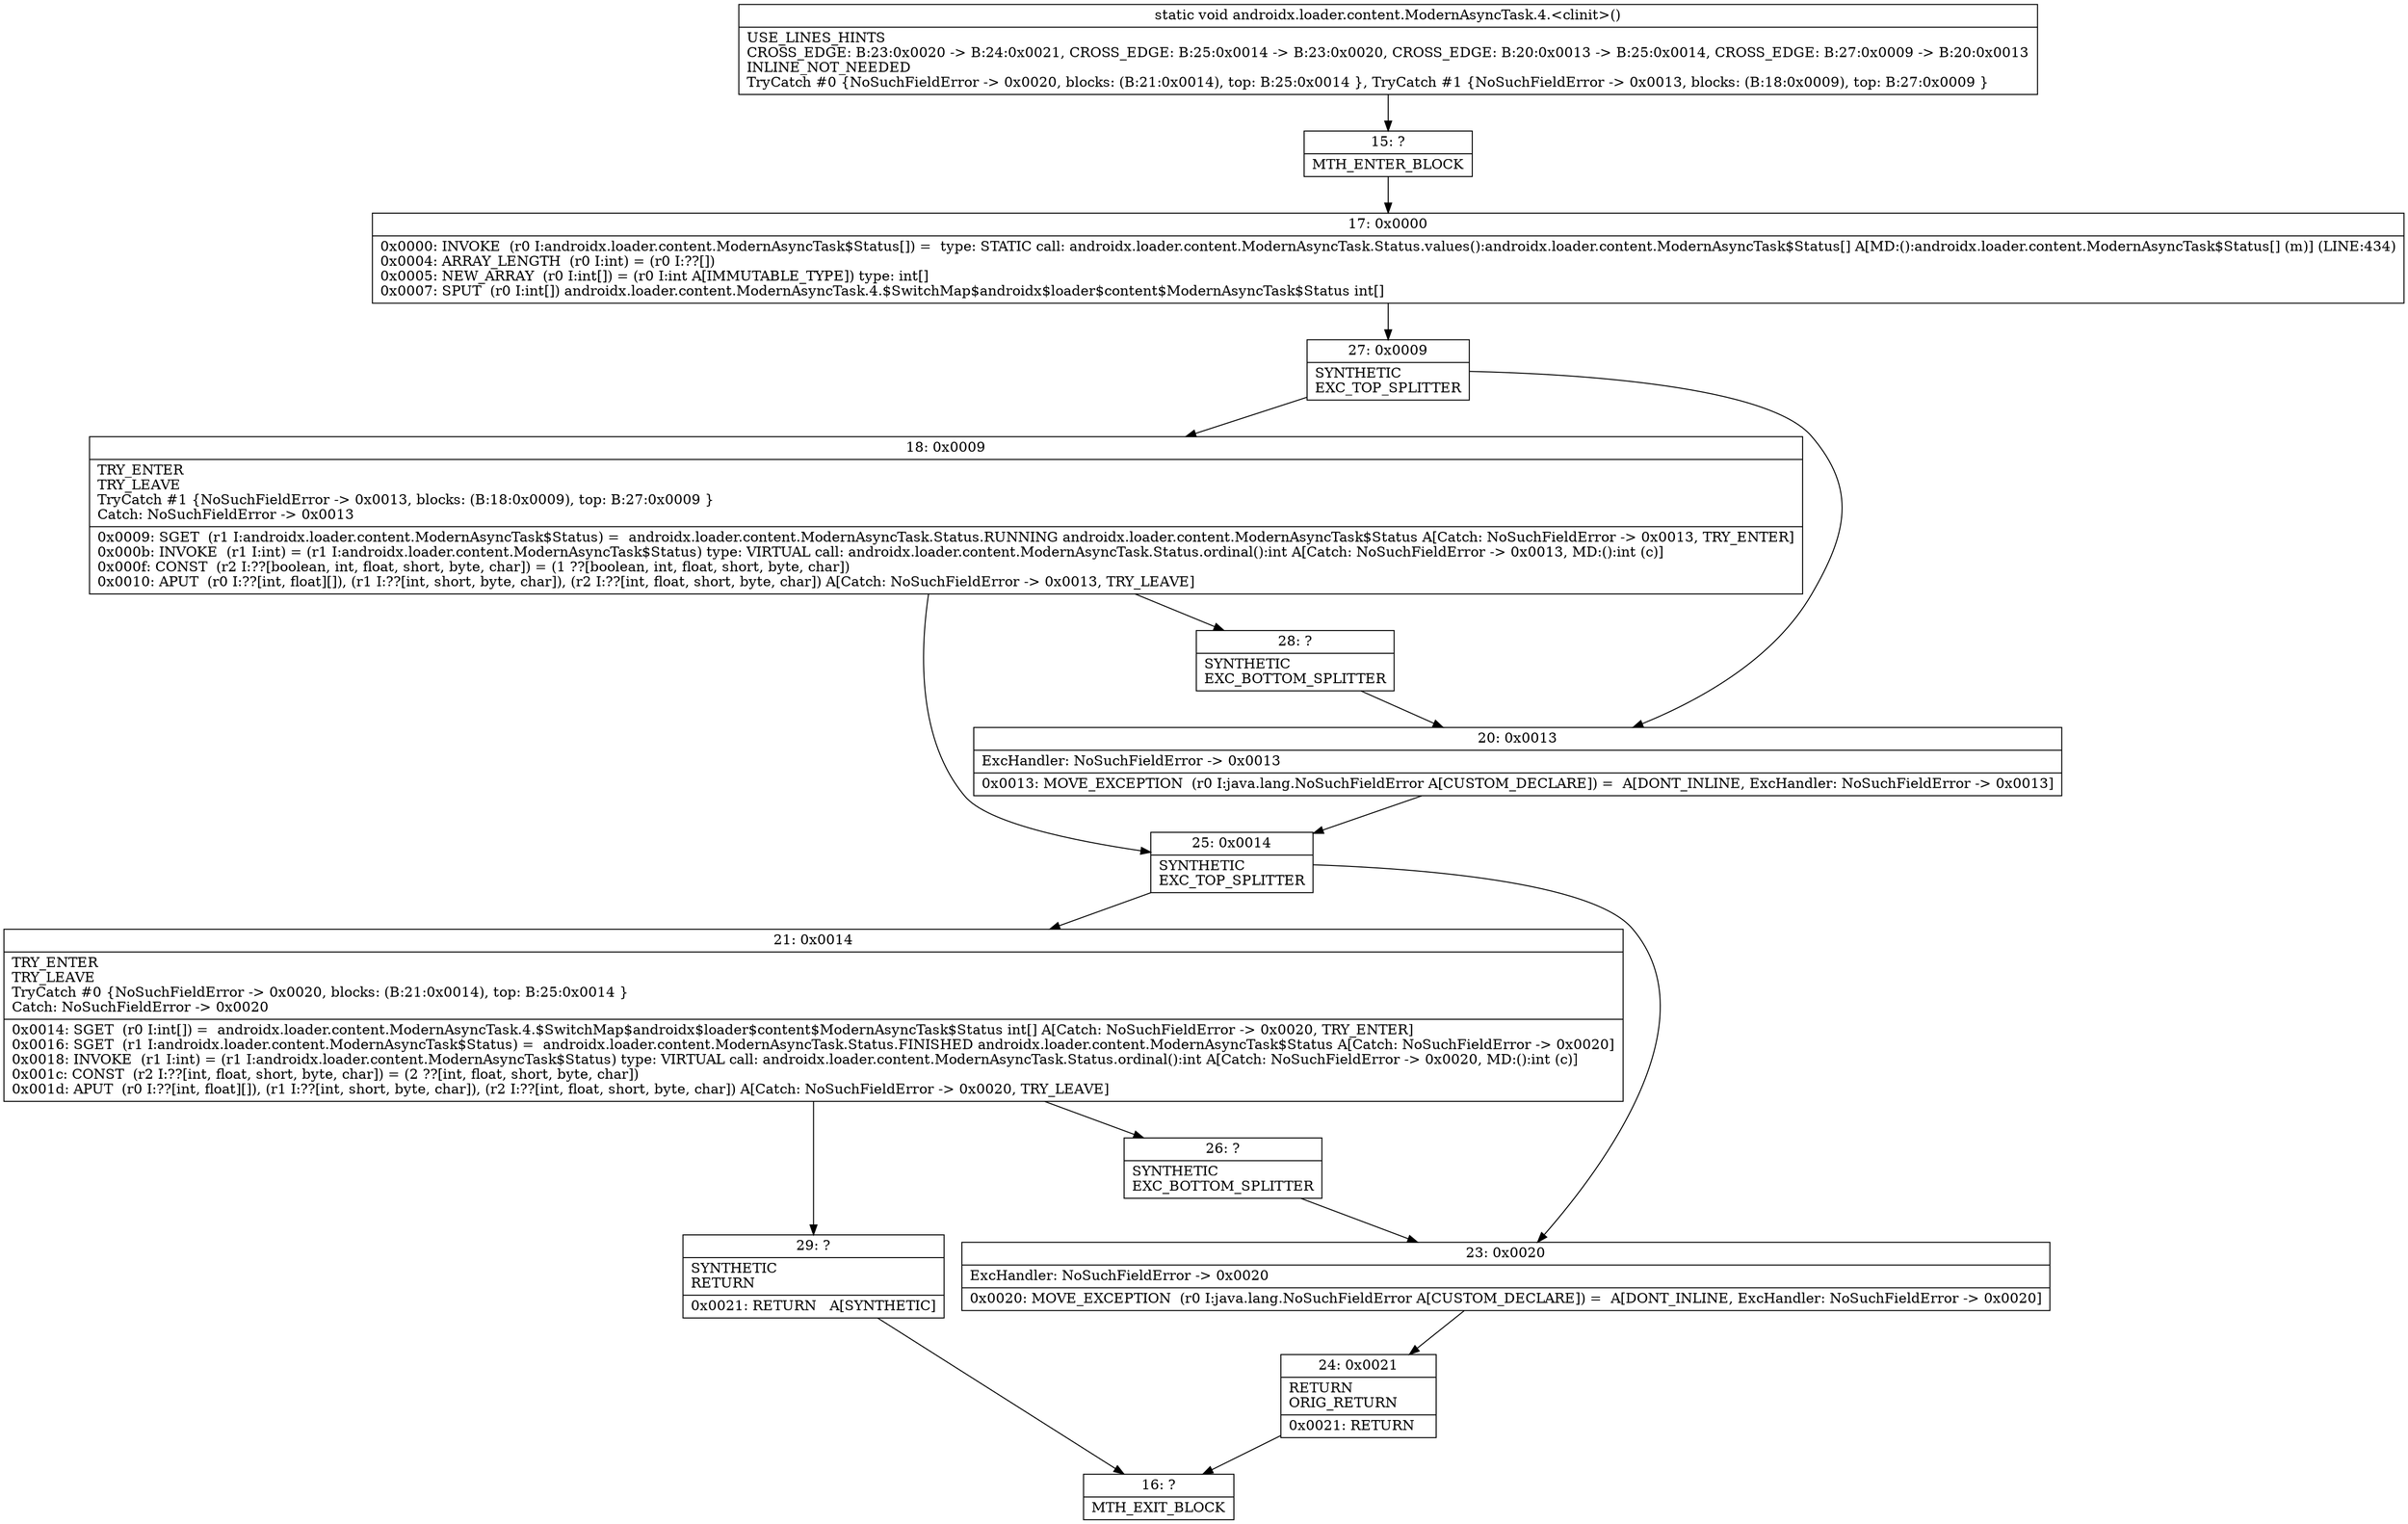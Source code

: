 digraph "CFG forandroidx.loader.content.ModernAsyncTask.4.\<clinit\>()V" {
Node_15 [shape=record,label="{15\:\ ?|MTH_ENTER_BLOCK\l}"];
Node_17 [shape=record,label="{17\:\ 0x0000|0x0000: INVOKE  (r0 I:androidx.loader.content.ModernAsyncTask$Status[]) =  type: STATIC call: androidx.loader.content.ModernAsyncTask.Status.values():androidx.loader.content.ModernAsyncTask$Status[] A[MD:():androidx.loader.content.ModernAsyncTask$Status[] (m)] (LINE:434)\l0x0004: ARRAY_LENGTH  (r0 I:int) = (r0 I:??[]) \l0x0005: NEW_ARRAY  (r0 I:int[]) = (r0 I:int A[IMMUTABLE_TYPE]) type: int[] \l0x0007: SPUT  (r0 I:int[]) androidx.loader.content.ModernAsyncTask.4.$SwitchMap$androidx$loader$content$ModernAsyncTask$Status int[] \l}"];
Node_27 [shape=record,label="{27\:\ 0x0009|SYNTHETIC\lEXC_TOP_SPLITTER\l}"];
Node_18 [shape=record,label="{18\:\ 0x0009|TRY_ENTER\lTRY_LEAVE\lTryCatch #1 \{NoSuchFieldError \-\> 0x0013, blocks: (B:18:0x0009), top: B:27:0x0009 \}\lCatch: NoSuchFieldError \-\> 0x0013\l|0x0009: SGET  (r1 I:androidx.loader.content.ModernAsyncTask$Status) =  androidx.loader.content.ModernAsyncTask.Status.RUNNING androidx.loader.content.ModernAsyncTask$Status A[Catch: NoSuchFieldError \-\> 0x0013, TRY_ENTER]\l0x000b: INVOKE  (r1 I:int) = (r1 I:androidx.loader.content.ModernAsyncTask$Status) type: VIRTUAL call: androidx.loader.content.ModernAsyncTask.Status.ordinal():int A[Catch: NoSuchFieldError \-\> 0x0013, MD:():int (c)]\l0x000f: CONST  (r2 I:??[boolean, int, float, short, byte, char]) = (1 ??[boolean, int, float, short, byte, char]) \l0x0010: APUT  (r0 I:??[int, float][]), (r1 I:??[int, short, byte, char]), (r2 I:??[int, float, short, byte, char]) A[Catch: NoSuchFieldError \-\> 0x0013, TRY_LEAVE]\l}"];
Node_25 [shape=record,label="{25\:\ 0x0014|SYNTHETIC\lEXC_TOP_SPLITTER\l}"];
Node_21 [shape=record,label="{21\:\ 0x0014|TRY_ENTER\lTRY_LEAVE\lTryCatch #0 \{NoSuchFieldError \-\> 0x0020, blocks: (B:21:0x0014), top: B:25:0x0014 \}\lCatch: NoSuchFieldError \-\> 0x0020\l|0x0014: SGET  (r0 I:int[]) =  androidx.loader.content.ModernAsyncTask.4.$SwitchMap$androidx$loader$content$ModernAsyncTask$Status int[] A[Catch: NoSuchFieldError \-\> 0x0020, TRY_ENTER]\l0x0016: SGET  (r1 I:androidx.loader.content.ModernAsyncTask$Status) =  androidx.loader.content.ModernAsyncTask.Status.FINISHED androidx.loader.content.ModernAsyncTask$Status A[Catch: NoSuchFieldError \-\> 0x0020]\l0x0018: INVOKE  (r1 I:int) = (r1 I:androidx.loader.content.ModernAsyncTask$Status) type: VIRTUAL call: androidx.loader.content.ModernAsyncTask.Status.ordinal():int A[Catch: NoSuchFieldError \-\> 0x0020, MD:():int (c)]\l0x001c: CONST  (r2 I:??[int, float, short, byte, char]) = (2 ??[int, float, short, byte, char]) \l0x001d: APUT  (r0 I:??[int, float][]), (r1 I:??[int, short, byte, char]), (r2 I:??[int, float, short, byte, char]) A[Catch: NoSuchFieldError \-\> 0x0020, TRY_LEAVE]\l}"];
Node_26 [shape=record,label="{26\:\ ?|SYNTHETIC\lEXC_BOTTOM_SPLITTER\l}"];
Node_29 [shape=record,label="{29\:\ ?|SYNTHETIC\lRETURN\l|0x0021: RETURN   A[SYNTHETIC]\l}"];
Node_16 [shape=record,label="{16\:\ ?|MTH_EXIT_BLOCK\l}"];
Node_23 [shape=record,label="{23\:\ 0x0020|ExcHandler: NoSuchFieldError \-\> 0x0020\l|0x0020: MOVE_EXCEPTION  (r0 I:java.lang.NoSuchFieldError A[CUSTOM_DECLARE]) =  A[DONT_INLINE, ExcHandler: NoSuchFieldError \-\> 0x0020]\l}"];
Node_24 [shape=record,label="{24\:\ 0x0021|RETURN\lORIG_RETURN\l|0x0021: RETURN   \l}"];
Node_28 [shape=record,label="{28\:\ ?|SYNTHETIC\lEXC_BOTTOM_SPLITTER\l}"];
Node_20 [shape=record,label="{20\:\ 0x0013|ExcHandler: NoSuchFieldError \-\> 0x0013\l|0x0013: MOVE_EXCEPTION  (r0 I:java.lang.NoSuchFieldError A[CUSTOM_DECLARE]) =  A[DONT_INLINE, ExcHandler: NoSuchFieldError \-\> 0x0013]\l}"];
MethodNode[shape=record,label="{static void androidx.loader.content.ModernAsyncTask.4.\<clinit\>()  | USE_LINES_HINTS\lCROSS_EDGE: B:23:0x0020 \-\> B:24:0x0021, CROSS_EDGE: B:25:0x0014 \-\> B:23:0x0020, CROSS_EDGE: B:20:0x0013 \-\> B:25:0x0014, CROSS_EDGE: B:27:0x0009 \-\> B:20:0x0013\lINLINE_NOT_NEEDED\lTryCatch #0 \{NoSuchFieldError \-\> 0x0020, blocks: (B:21:0x0014), top: B:25:0x0014 \}, TryCatch #1 \{NoSuchFieldError \-\> 0x0013, blocks: (B:18:0x0009), top: B:27:0x0009 \}\l}"];
MethodNode -> Node_15;Node_15 -> Node_17;
Node_17 -> Node_27;
Node_27 -> Node_18;
Node_27 -> Node_20;
Node_18 -> Node_25;
Node_18 -> Node_28;
Node_25 -> Node_21;
Node_25 -> Node_23;
Node_21 -> Node_26;
Node_21 -> Node_29;
Node_26 -> Node_23;
Node_29 -> Node_16;
Node_23 -> Node_24;
Node_24 -> Node_16;
Node_28 -> Node_20;
Node_20 -> Node_25;
}

